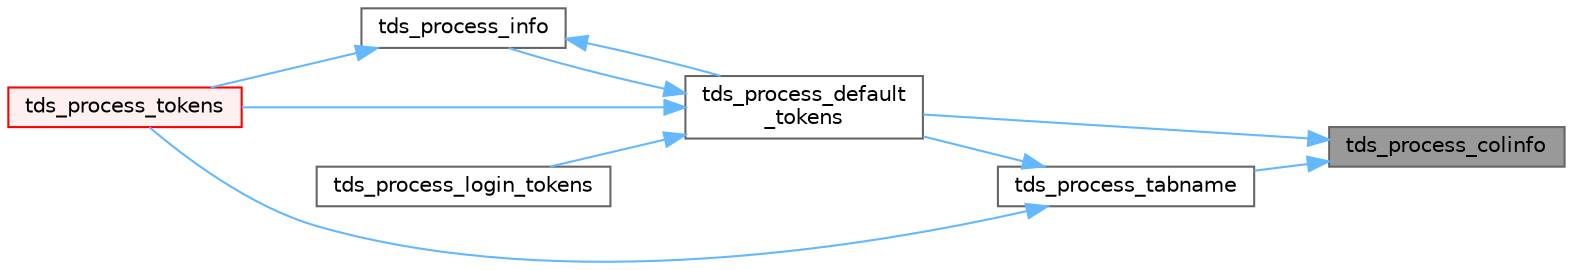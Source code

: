 digraph "tds_process_colinfo"
{
 // LATEX_PDF_SIZE
  bgcolor="transparent";
  edge [fontname=Helvetica,fontsize=10,labelfontname=Helvetica,labelfontsize=10];
  node [fontname=Helvetica,fontsize=10,shape=box,height=0.2,width=0.4];
  rankdir="RL";
  Node1 [id="Node000001",label="tds_process_colinfo",height=0.2,width=0.4,color="gray40", fillcolor="grey60", style="filled", fontcolor="black",tooltip="Reads column information."];
  Node1 -> Node2 [id="edge1_Node000001_Node000002",dir="back",color="steelblue1",style="solid",tooltip=" "];
  Node2 [id="Node000002",label="tds_process_default\l_tokens",height=0.2,width=0.4,color="grey40", fillcolor="white", style="filled",URL="$a00580.html#ga39453d084f3f780ac4602d4abf2839f7",tooltip="tds_process_default_tokens() is a catch all function that is called to process tokens not known to ot..."];
  Node2 -> Node3 [id="edge2_Node000002_Node000003",dir="back",color="steelblue1",style="solid",tooltip=" "];
  Node3 [id="Node000003",label="tds_process_info",height=0.2,width=0.4,color="grey40", fillcolor="white", style="filled",URL="$a00580.html#ga65a2316369529731732f200c190d05d6",tooltip="tds_process_info() is called for INFO, ERR, or EED tokens and is responsible for calling the CLI's me..."];
  Node3 -> Node2 [id="edge3_Node000003_Node000002",dir="back",color="steelblue1",style="solid",tooltip=" "];
  Node3 -> Node4 [id="edge4_Node000003_Node000004",dir="back",color="steelblue1",style="solid",tooltip=" "];
  Node4 [id="Node000004",label="tds_process_tokens",height=0.2,width=0.4,color="red", fillcolor="#FFF0F0", style="filled",URL="$a00580.html#gabfc9de1d1fe718818caf63a4be4035a6",tooltip="process all streams."];
  Node2 -> Node36 [id="edge5_Node000002_Node000036",dir="back",color="steelblue1",style="solid",tooltip=" "];
  Node36 [id="Node000036",label="tds_process_login_tokens",height=0.2,width=0.4,color="grey40", fillcolor="white", style="filled",URL="$a00580.html#ga93945b42d45ee28ae1296b35a1c1e9bb",tooltip="tds_process_login_tokens() is called after sending the login packet to the server."];
  Node2 -> Node4 [id="edge6_Node000002_Node000004",dir="back",color="steelblue1",style="solid",tooltip=" "];
  Node1 -> Node37 [id="edge7_Node000001_Node000037",dir="back",color="steelblue1",style="solid",tooltip=" "];
  Node37 [id="Node000037",label="tds_process_tabname",height=0.2,width=0.4,color="grey40", fillcolor="white", style="filled",URL="$a00580.html#gaeec59bca9bd0c5388e245f0d19d9c81a",tooltip="Process list of table from network."];
  Node37 -> Node2 [id="edge8_Node000037_Node000002",dir="back",color="steelblue1",style="solid",tooltip=" "];
  Node37 -> Node4 [id="edge9_Node000037_Node000004",dir="back",color="steelblue1",style="solid",tooltip=" "];
}
